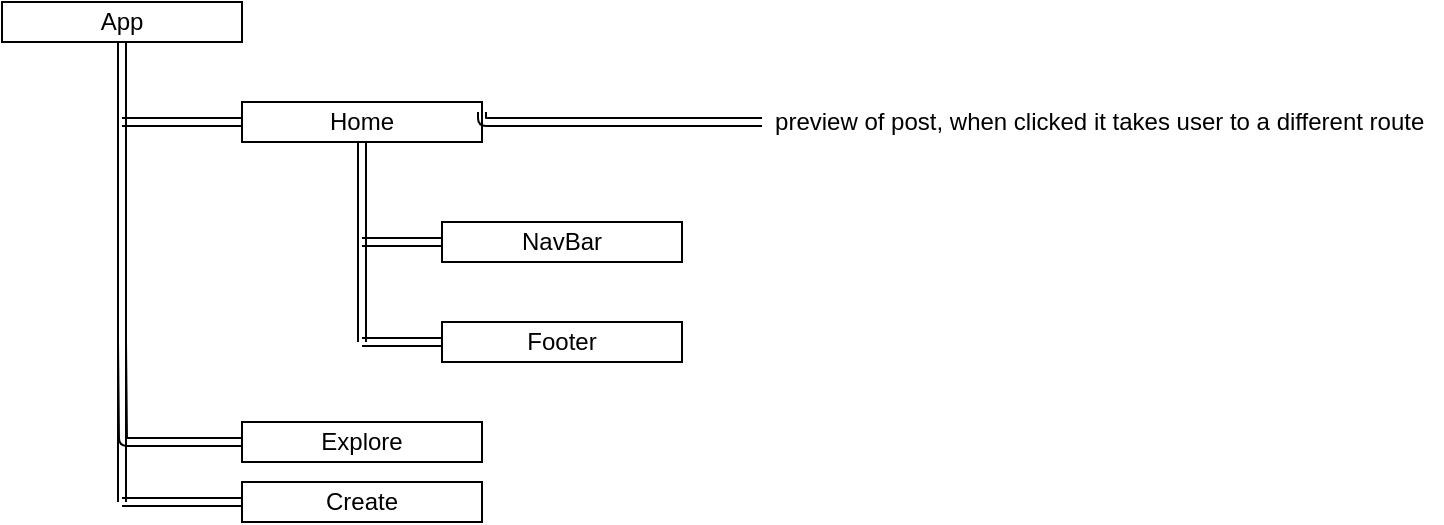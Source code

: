 <mxfile>
    <diagram id="w9QubMDbxZy7kOJR6wyI" name="Page-1">
        <mxGraphModel dx="3083" dy="328" grid="1" gridSize="10" guides="1" tooltips="1" connect="1" arrows="1" fold="1" page="1" pageScale="1" pageWidth="850" pageHeight="1100" math="0" shadow="0">
            <root>
                <mxCell id="0"/>
                <mxCell id="1" parent="0"/>
                <mxCell id="15" style="edgeStyle=orthogonalEdgeStyle;shape=link;html=1;exitX=0.5;exitY=1;exitDx=0;exitDy=0;" edge="1" parent="1" source="2">
                    <mxGeometry relative="1" as="geometry">
                        <mxPoint x="-1620" y="260" as="targetPoint"/>
                    </mxGeometry>
                </mxCell>
                <mxCell id="2" value="App" style="whiteSpace=wrap;html=1;" vertex="1" parent="1">
                    <mxGeometry x="-1680" y="10" width="120" height="20" as="geometry"/>
                </mxCell>
                <mxCell id="16" style="edgeStyle=orthogonalEdgeStyle;shape=link;html=1;exitX=0;exitY=0.5;exitDx=0;exitDy=0;" edge="1" parent="1" source="5">
                    <mxGeometry relative="1" as="geometry">
                        <mxPoint x="-1620" y="70" as="targetPoint"/>
                    </mxGeometry>
                </mxCell>
                <mxCell id="17" style="edgeStyle=orthogonalEdgeStyle;shape=link;html=1;exitX=0.5;exitY=1;exitDx=0;exitDy=0;" edge="1" parent="1" source="5">
                    <mxGeometry relative="1" as="geometry">
                        <mxPoint x="-1500" y="180" as="targetPoint"/>
                    </mxGeometry>
                </mxCell>
                <mxCell id="5" value="Home" style="whiteSpace=wrap;html=1;" vertex="1" parent="1">
                    <mxGeometry x="-1560" y="60" width="120" height="20" as="geometry"/>
                </mxCell>
                <mxCell id="19" style="edgeStyle=orthogonalEdgeStyle;shape=link;html=1;exitX=0;exitY=0.5;exitDx=0;exitDy=0;" edge="1" parent="1" source="6">
                    <mxGeometry relative="1" as="geometry">
                        <mxPoint x="-1620" y="180" as="targetPoint"/>
                    </mxGeometry>
                </mxCell>
                <mxCell id="6" value="Explore" style="whiteSpace=wrap;html=1;" vertex="1" parent="1">
                    <mxGeometry x="-1560" y="220" width="120" height="20" as="geometry"/>
                </mxCell>
                <mxCell id="20" style="edgeStyle=orthogonalEdgeStyle;shape=link;html=1;exitX=0;exitY=0.5;exitDx=0;exitDy=0;" edge="1" parent="1" source="8">
                    <mxGeometry relative="1" as="geometry">
                        <mxPoint x="-1620" y="260" as="targetPoint"/>
                    </mxGeometry>
                </mxCell>
                <mxCell id="8" value="Create" style="whiteSpace=wrap;html=1;" vertex="1" parent="1">
                    <mxGeometry x="-1560" y="250" width="120" height="20" as="geometry"/>
                </mxCell>
                <mxCell id="18" style="edgeStyle=orthogonalEdgeStyle;shape=link;html=1;exitX=0;exitY=0.5;exitDx=0;exitDy=0;" edge="1" parent="1" source="10">
                    <mxGeometry relative="1" as="geometry">
                        <mxPoint x="-1500" y="130" as="targetPoint"/>
                    </mxGeometry>
                </mxCell>
                <mxCell id="10" value="NavBar" style="whiteSpace=wrap;html=1;" vertex="1" parent="1">
                    <mxGeometry x="-1460" y="120" width="120" height="20" as="geometry"/>
                </mxCell>
                <mxCell id="23" value="" style="edgeStyle=orthogonalEdgeStyle;shape=link;html=1;exitX=1;exitY=0.25;exitDx=0;exitDy=0;" edge="1" parent="1" source="5" target="22">
                    <mxGeometry relative="1" as="geometry">
                        <mxPoint x="-1400" y="70" as="sourcePoint"/>
                        <Array as="points">
                            <mxPoint x="-1440" y="70"/>
                        </Array>
                    </mxGeometry>
                </mxCell>
                <mxCell id="22" value="preview of post, when clicked it takes user to a different route&amp;nbsp;" style="text;html=1;align=center;verticalAlign=middle;resizable=0;points=[];autosize=1;strokeColor=none;fillColor=none;" vertex="1" parent="1">
                    <mxGeometry x="-1300" y="60" width="340" height="20" as="geometry"/>
                </mxCell>
                <mxCell id="25" style="edgeStyle=orthogonalEdgeStyle;shape=link;html=1;exitX=0;exitY=0.5;exitDx=0;exitDy=0;" edge="1" parent="1" source="24">
                    <mxGeometry relative="1" as="geometry">
                        <mxPoint x="-1500" y="180" as="targetPoint"/>
                    </mxGeometry>
                </mxCell>
                <mxCell id="24" value="Footer" style="whiteSpace=wrap;html=1;" vertex="1" parent="1">
                    <mxGeometry x="-1460" y="170" width="120" height="20" as="geometry"/>
                </mxCell>
            </root>
        </mxGraphModel>
    </diagram>
</mxfile>
